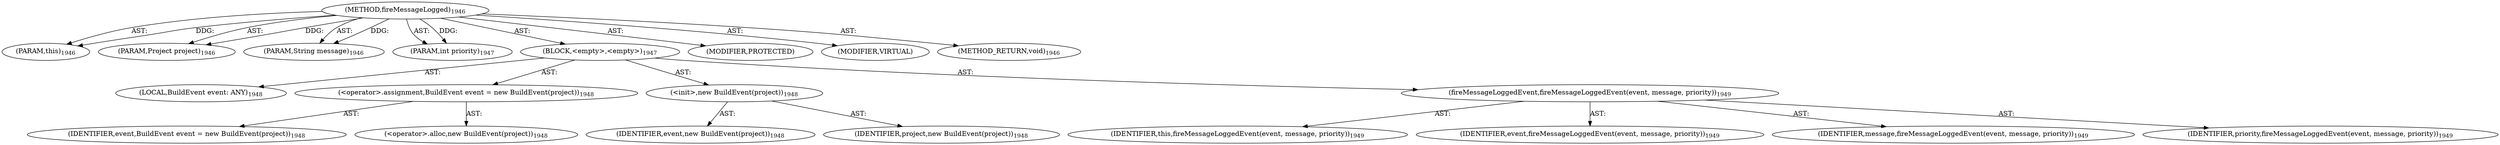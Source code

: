 digraph "fireMessageLogged" {  
"111669149789" [label = <(METHOD,fireMessageLogged)<SUB>1946</SUB>> ]
"115964117054" [label = <(PARAM,this)<SUB>1946</SUB>> ]
"115964117209" [label = <(PARAM,Project project)<SUB>1946</SUB>> ]
"115964117210" [label = <(PARAM,String message)<SUB>1946</SUB>> ]
"115964117211" [label = <(PARAM,int priority)<SUB>1947</SUB>> ]
"25769803973" [label = <(BLOCK,&lt;empty&gt;,&lt;empty&gt;)<SUB>1947</SUB>> ]
"94489280611" [label = <(LOCAL,BuildEvent event: ANY)<SUB>1948</SUB>> ]
"30064771847" [label = <(&lt;operator&gt;.assignment,BuildEvent event = new BuildEvent(project))<SUB>1948</SUB>> ]
"68719477513" [label = <(IDENTIFIER,event,BuildEvent event = new BuildEvent(project))<SUB>1948</SUB>> ]
"30064771848" [label = <(&lt;operator&gt;.alloc,new BuildEvent(project))<SUB>1948</SUB>> ]
"30064771849" [label = <(&lt;init&gt;,new BuildEvent(project))<SUB>1948</SUB>> ]
"68719477514" [label = <(IDENTIFIER,event,new BuildEvent(project))<SUB>1948</SUB>> ]
"68719477515" [label = <(IDENTIFIER,project,new BuildEvent(project))<SUB>1948</SUB>> ]
"30064771850" [label = <(fireMessageLoggedEvent,fireMessageLoggedEvent(event, message, priority))<SUB>1949</SUB>> ]
"68719476827" [label = <(IDENTIFIER,this,fireMessageLoggedEvent(event, message, priority))<SUB>1949</SUB>> ]
"68719477516" [label = <(IDENTIFIER,event,fireMessageLoggedEvent(event, message, priority))<SUB>1949</SUB>> ]
"68719477517" [label = <(IDENTIFIER,message,fireMessageLoggedEvent(event, message, priority))<SUB>1949</SUB>> ]
"68719477518" [label = <(IDENTIFIER,priority,fireMessageLoggedEvent(event, message, priority))<SUB>1949</SUB>> ]
"133143986411" [label = <(MODIFIER,PROTECTED)> ]
"133143986412" [label = <(MODIFIER,VIRTUAL)> ]
"128849018973" [label = <(METHOD_RETURN,void)<SUB>1946</SUB>> ]
  "111669149789" -> "115964117054"  [ label = "AST: "] 
  "111669149789" -> "115964117209"  [ label = "AST: "] 
  "111669149789" -> "115964117210"  [ label = "AST: "] 
  "111669149789" -> "115964117211"  [ label = "AST: "] 
  "111669149789" -> "25769803973"  [ label = "AST: "] 
  "111669149789" -> "133143986411"  [ label = "AST: "] 
  "111669149789" -> "133143986412"  [ label = "AST: "] 
  "111669149789" -> "128849018973"  [ label = "AST: "] 
  "25769803973" -> "94489280611"  [ label = "AST: "] 
  "25769803973" -> "30064771847"  [ label = "AST: "] 
  "25769803973" -> "30064771849"  [ label = "AST: "] 
  "25769803973" -> "30064771850"  [ label = "AST: "] 
  "30064771847" -> "68719477513"  [ label = "AST: "] 
  "30064771847" -> "30064771848"  [ label = "AST: "] 
  "30064771849" -> "68719477514"  [ label = "AST: "] 
  "30064771849" -> "68719477515"  [ label = "AST: "] 
  "30064771850" -> "68719476827"  [ label = "AST: "] 
  "30064771850" -> "68719477516"  [ label = "AST: "] 
  "30064771850" -> "68719477517"  [ label = "AST: "] 
  "30064771850" -> "68719477518"  [ label = "AST: "] 
  "111669149789" -> "115964117054"  [ label = "DDG: "] 
  "111669149789" -> "115964117209"  [ label = "DDG: "] 
  "111669149789" -> "115964117210"  [ label = "DDG: "] 
  "111669149789" -> "115964117211"  [ label = "DDG: "] 
}
